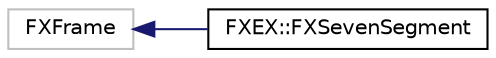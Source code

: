 digraph "Graphical Class Hierarchy"
{
  edge [fontname="Helvetica",fontsize="10",labelfontname="Helvetica",labelfontsize="10"];
  node [fontname="Helvetica",fontsize="10",shape=record];
  rankdir="LR";
  Node1138 [label="FXFrame",height=0.2,width=0.4,color="grey75", fillcolor="white", style="filled"];
  Node1138 -> Node0 [dir="back",color="midnightblue",fontsize="10",style="solid",fontname="Helvetica"];
  Node0 [label="FXEX::FXSevenSegment",height=0.2,width=0.4,color="black", fillcolor="white", style="filled",URL="$de/d88/class_f_x_e_x_1_1_f_x_seven_segment.html"];
}
